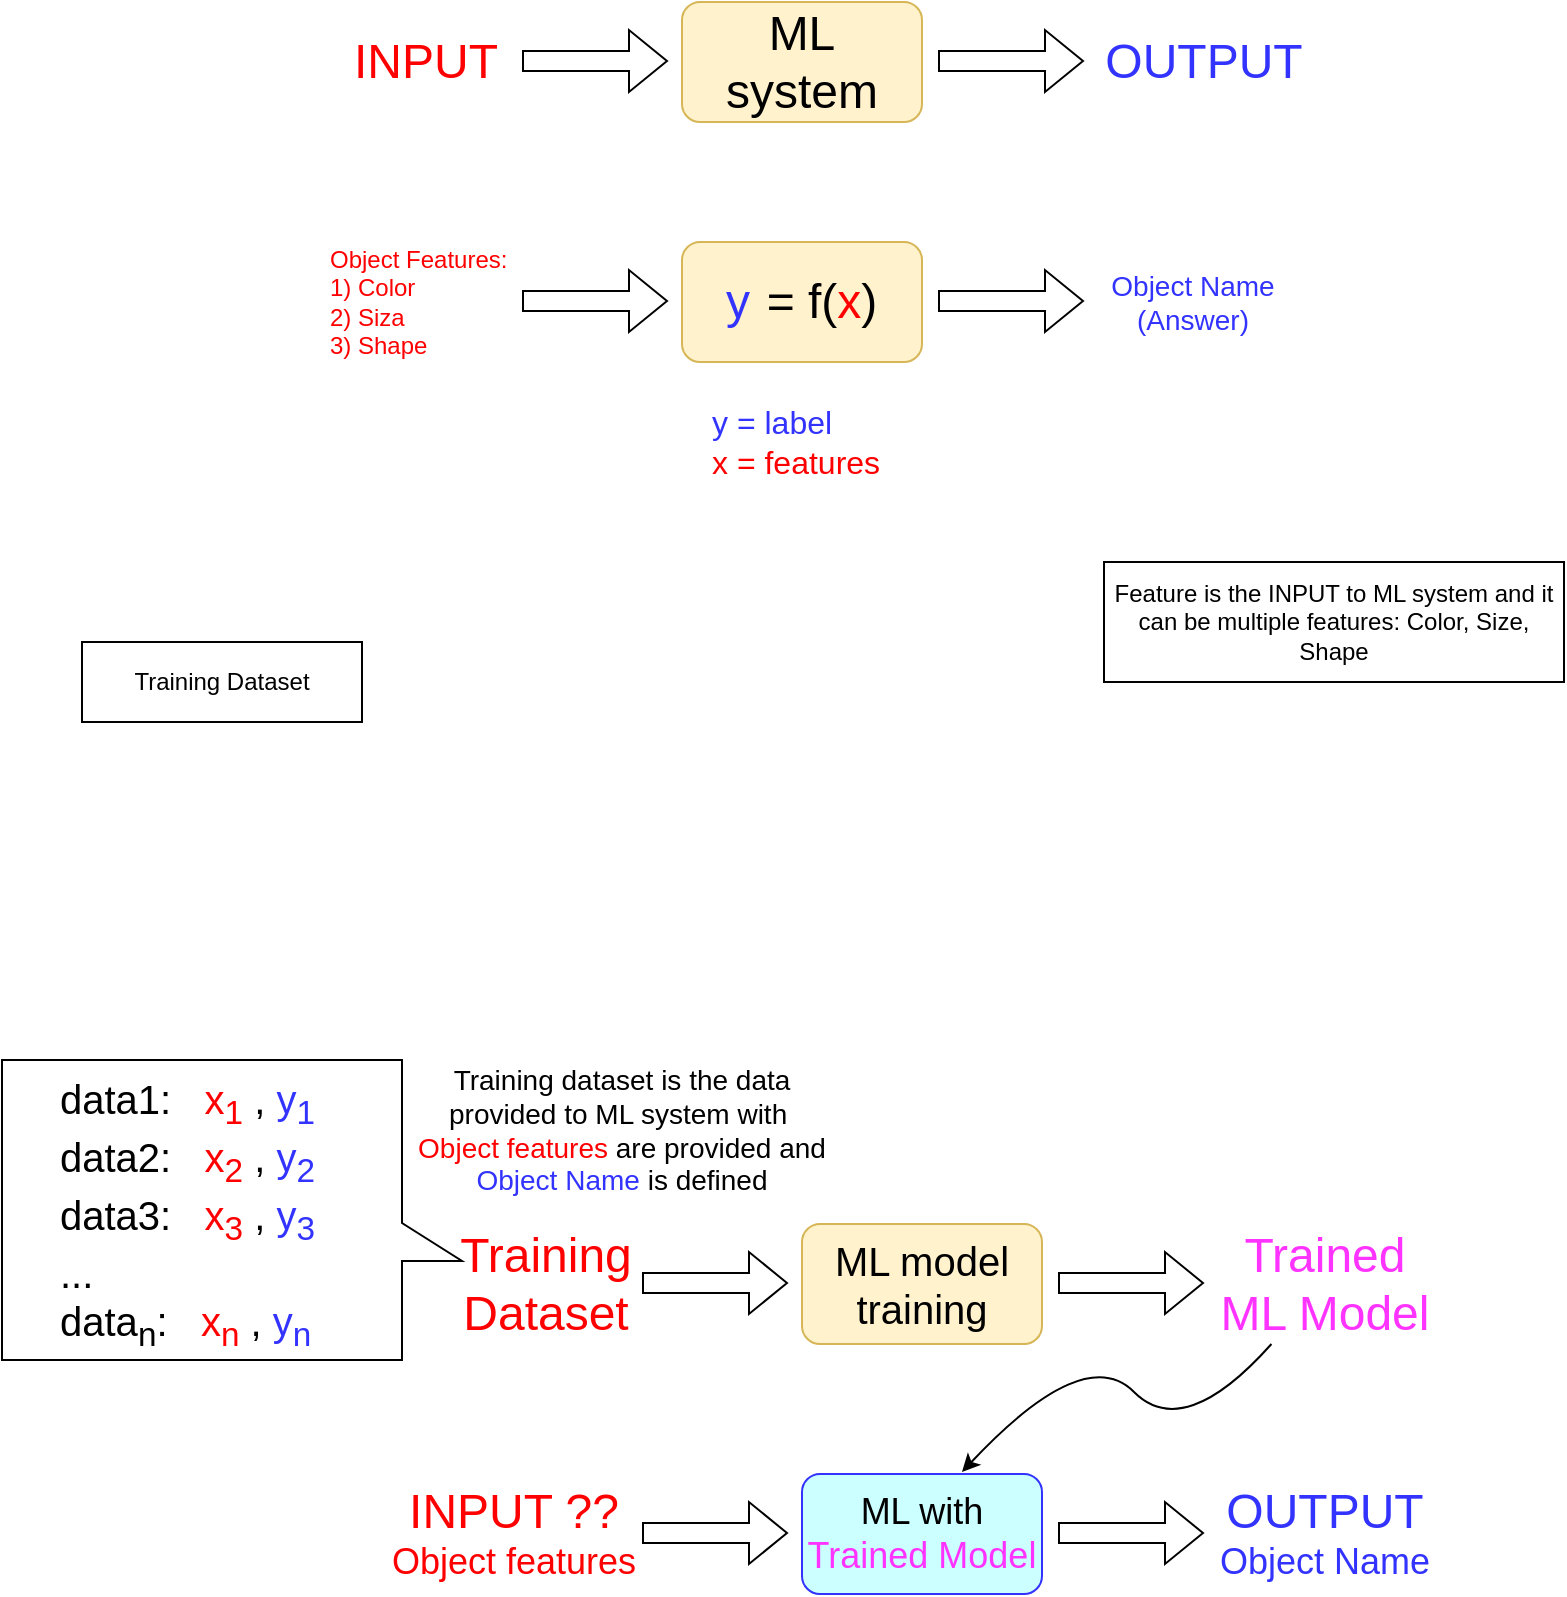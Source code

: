 <mxfile version="24.4.8" type="github">
  <diagram name="Page-1" id="zlZCmaKOIGGVb370uwEp">
    <mxGraphModel dx="746" dy="703" grid="1" gridSize="10" guides="1" tooltips="1" connect="1" arrows="1" fold="1" page="1" pageScale="1" pageWidth="827" pageHeight="1169" math="0" shadow="0">
      <root>
        <mxCell id="0" />
        <mxCell id="1" parent="0" />
        <mxCell id="Bjdl3j4RrlKzAxB7ZdO3-1" value="&lt;font style=&quot;font-size: 24px;&quot;&gt;&amp;nbsp; &amp;nbsp;= f(&lt;font color=&quot;#ff0000&quot;&gt;x&lt;/font&gt;)&lt;/font&gt;" style="rounded=1;whiteSpace=wrap;html=1;fillColor=#fff2cc;strokeColor=#d6b656;" vertex="1" parent="1">
          <mxGeometry x="350" y="210" width="120" height="60" as="geometry" />
        </mxCell>
        <mxCell id="Bjdl3j4RrlKzAxB7ZdO3-2" value="&lt;font color=&quot;#3333ff&quot;&gt;y = label&lt;/font&gt;&lt;div style=&quot;font-size: 16px;&quot;&gt;&lt;font color=&quot;#ff0000&quot;&gt;x = features&lt;/font&gt;&lt;/div&gt;" style="rounded=0;whiteSpace=wrap;html=1;align=left;strokeColor=none;fontSize=16;" vertex="1" parent="1">
          <mxGeometry x="363" y="280" width="120" height="60" as="geometry" />
        </mxCell>
        <mxCell id="Bjdl3j4RrlKzAxB7ZdO3-5" value="&lt;font color=&quot;#3333ff&quot; style=&quot;font-size: 24px;&quot;&gt;y&lt;/font&gt;" style="rounded=1;whiteSpace=wrap;html=1;fillColor=none;strokeColor=none;" vertex="1" parent="1">
          <mxGeometry x="363" y="210" width="30" height="60" as="geometry" />
        </mxCell>
        <mxCell id="Bjdl3j4RrlKzAxB7ZdO3-7" value="Feature is the INPUT to ML system and it can be multiple features: Color, Size, Shape" style="rounded=0;whiteSpace=wrap;html=1;" vertex="1" parent="1">
          <mxGeometry x="561" y="370" width="230" height="60" as="geometry" />
        </mxCell>
        <mxCell id="Bjdl3j4RrlKzAxB7ZdO3-8" value="&lt;font style=&quot;font-size: 24px;&quot;&gt;ML&lt;/font&gt;&lt;div&gt;&lt;font style=&quot;font-size: 24px;&quot;&gt;system&lt;/font&gt;&lt;/div&gt;" style="rounded=1;whiteSpace=wrap;html=1;fillColor=#fff2cc;strokeColor=#d6b656;" vertex="1" parent="1">
          <mxGeometry x="350" y="90" width="120" height="60" as="geometry" />
        </mxCell>
        <mxCell id="Bjdl3j4RrlKzAxB7ZdO3-9" value="" style="shape=flexArrow;endArrow=classic;html=1;rounded=0;" edge="1" parent="1">
          <mxGeometry width="50" height="50" relative="1" as="geometry">
            <mxPoint x="270" y="119.5" as="sourcePoint" />
            <mxPoint x="343" y="119.5" as="targetPoint" />
          </mxGeometry>
        </mxCell>
        <mxCell id="Bjdl3j4RrlKzAxB7ZdO3-10" value="" style="shape=flexArrow;endArrow=classic;html=1;rounded=0;" edge="1" parent="1">
          <mxGeometry width="50" height="50" relative="1" as="geometry">
            <mxPoint x="478" y="119.5" as="sourcePoint" />
            <mxPoint x="551" y="119.5" as="targetPoint" />
          </mxGeometry>
        </mxCell>
        <mxCell id="Bjdl3j4RrlKzAxB7ZdO3-11" value="&lt;font&gt;&lt;span style=&quot;font-size: 24px;&quot;&gt;INPUT&lt;/span&gt;&lt;/font&gt;" style="rounded=1;whiteSpace=wrap;html=1;fillColor=none;strokeColor=none;fontColor=#FF0000;" vertex="1" parent="1">
          <mxGeometry x="172" y="90" width="100" height="60" as="geometry" />
        </mxCell>
        <mxCell id="Bjdl3j4RrlKzAxB7ZdO3-12" value="&lt;font color=&quot;#3333ff&quot;&gt;&lt;span style=&quot;font-size: 24px;&quot;&gt;OUTPUT&lt;/span&gt;&lt;/font&gt;" style="rounded=1;whiteSpace=wrap;html=1;fillColor=none;strokeColor=none;" vertex="1" parent="1">
          <mxGeometry x="561" y="90" width="100" height="60" as="geometry" />
        </mxCell>
        <mxCell id="Bjdl3j4RrlKzAxB7ZdO3-13" value="" style="shape=flexArrow;endArrow=classic;html=1;rounded=0;" edge="1" parent="1">
          <mxGeometry width="50" height="50" relative="1" as="geometry">
            <mxPoint x="270" y="239.5" as="sourcePoint" />
            <mxPoint x="343" y="239.5" as="targetPoint" />
          </mxGeometry>
        </mxCell>
        <mxCell id="Bjdl3j4RrlKzAxB7ZdO3-14" value="Object Features:&lt;div&gt;1) Color&lt;/div&gt;&lt;div&gt;2) Siza&lt;/div&gt;&lt;div&gt;3) Shape&lt;/div&gt;" style="rounded=1;whiteSpace=wrap;html=1;fillColor=none;strokeColor=none;fontColor=#FF0000;align=left;" vertex="1" parent="1">
          <mxGeometry x="172" y="210" width="100" height="60" as="geometry" />
        </mxCell>
        <mxCell id="Bjdl3j4RrlKzAxB7ZdO3-15" value="" style="shape=flexArrow;endArrow=classic;html=1;rounded=0;" edge="1" parent="1">
          <mxGeometry width="50" height="50" relative="1" as="geometry">
            <mxPoint x="478" y="239.5" as="sourcePoint" />
            <mxPoint x="551" y="239.5" as="targetPoint" />
          </mxGeometry>
        </mxCell>
        <mxCell id="Bjdl3j4RrlKzAxB7ZdO3-16" value="&lt;font style=&quot;font-size: 14px;&quot; color=&quot;#3333ff&quot;&gt;Object Name&lt;/font&gt;&lt;div style=&quot;font-size: 14px;&quot;&gt;&lt;font style=&quot;font-size: 14px;&quot; color=&quot;#3333ff&quot;&gt;(Answer)&lt;/font&gt;&lt;/div&gt;" style="rounded=1;whiteSpace=wrap;html=1;fillColor=none;strokeColor=none;fontSize=14;" vertex="1" parent="1">
          <mxGeometry x="561" y="210" width="89" height="60" as="geometry" />
        </mxCell>
        <mxCell id="Bjdl3j4RrlKzAxB7ZdO3-17" value="Training Dataset" style="rounded=0;whiteSpace=wrap;html=1;" vertex="1" parent="1">
          <mxGeometry x="50" y="410" width="140" height="40" as="geometry" />
        </mxCell>
        <mxCell id="Bjdl3j4RrlKzAxB7ZdO3-18" value="&lt;font style=&quot;font-size: 20px;&quot;&gt;data1:&amp;nbsp; &amp;nbsp;&lt;font color=&quot;#ff0000&quot;&gt;x&lt;sub&gt;1&lt;/sub&gt;&lt;/font&gt; , &lt;font color=&quot;#3333ff&quot;&gt;y&lt;sub&gt;1&lt;/sub&gt;&lt;/font&gt;&lt;/font&gt;&lt;div&gt;&lt;font style=&quot;font-size: 20px;&quot;&gt;data2:&amp;nbsp; &amp;nbsp;&lt;font color=&quot;#ff0000&quot;&gt;x&lt;sub&gt;2&lt;/sub&gt;&lt;/font&gt; , &lt;font color=&quot;#3333ff&quot;&gt;y&lt;sub&gt;2&lt;/sub&gt;&lt;/font&gt; data3:&amp;nbsp; &amp;nbsp;&lt;font color=&quot;#ff0000&quot;&gt;x&lt;sub&gt;3&lt;/sub&gt;&lt;/font&gt; , &lt;font color=&quot;#3333ff&quot;&gt;y&lt;sub&gt;3&lt;/sub&gt;&lt;/font&gt;&lt;br&gt;&lt;/font&gt;&lt;/div&gt;&lt;div&gt;&lt;font style=&quot;font-size: 20px;&quot;&gt;...&lt;/font&gt;&lt;/div&gt;&lt;div&gt;&lt;font style=&quot;font-size: 20px;&quot;&gt;data&lt;sub&gt;n&lt;/sub&gt;:&amp;nbsp; &amp;nbsp;&lt;font color=&quot;#ff0000&quot;&gt;x&lt;sub&gt;n&lt;/sub&gt;&lt;/font&gt; , &lt;font color=&quot;#3333ff&quot;&gt;y&lt;sub&gt;n&lt;/sub&gt;&lt;/font&gt;&lt;/font&gt;&lt;/div&gt;" style="rounded=0;whiteSpace=wrap;html=1;align=left;strokeColor=none;" vertex="1" parent="1">
          <mxGeometry x="37" y="611" width="148" height="170" as="geometry" />
        </mxCell>
        <mxCell id="Bjdl3j4RrlKzAxB7ZdO3-19" value="Training dataset is the data provided to ML system with&amp;nbsp;&lt;div&gt;&lt;font color=&quot;#ff0000&quot;&gt;Object features&lt;/font&gt; are provided and &lt;font color=&quot;#3333ff&quot;&gt;Object Name&lt;/font&gt; is defined&lt;/div&gt;" style="rounded=1;whiteSpace=wrap;html=1;fillColor=none;strokeColor=none;fontSize=14;" vertex="1" parent="1">
          <mxGeometry x="210" y="619" width="220" height="70" as="geometry" />
        </mxCell>
        <mxCell id="Bjdl3j4RrlKzAxB7ZdO3-20" value="&lt;div&gt;&lt;font style=&quot;font-size: 20px;&quot;&gt;ML model training&lt;/font&gt;&lt;/div&gt;" style="rounded=1;whiteSpace=wrap;html=1;fillColor=#fff2cc;strokeColor=#d6b656;" vertex="1" parent="1">
          <mxGeometry x="410" y="701" width="120" height="60" as="geometry" />
        </mxCell>
        <mxCell id="Bjdl3j4RrlKzAxB7ZdO3-21" value="" style="shape=flexArrow;endArrow=classic;html=1;rounded=0;" edge="1" parent="1">
          <mxGeometry width="50" height="50" relative="1" as="geometry">
            <mxPoint x="330" y="730.5" as="sourcePoint" />
            <mxPoint x="403" y="730.5" as="targetPoint" />
          </mxGeometry>
        </mxCell>
        <mxCell id="Bjdl3j4RrlKzAxB7ZdO3-22" value="" style="shape=flexArrow;endArrow=classic;html=1;rounded=0;" edge="1" parent="1">
          <mxGeometry width="50" height="50" relative="1" as="geometry">
            <mxPoint x="538" y="730.5" as="sourcePoint" />
            <mxPoint x="611" y="730.5" as="targetPoint" />
          </mxGeometry>
        </mxCell>
        <mxCell id="Bjdl3j4RrlKzAxB7ZdO3-23" value="&lt;font&gt;&lt;span style=&quot;font-size: 24px;&quot;&gt;Training Dataset&lt;/span&gt;&lt;/font&gt;" style="rounded=1;whiteSpace=wrap;html=1;fillColor=none;strokeColor=none;fontColor=#FF0000;" vertex="1" parent="1">
          <mxGeometry x="232" y="701" width="100" height="60" as="geometry" />
        </mxCell>
        <mxCell id="Bjdl3j4RrlKzAxB7ZdO3-24" value="&lt;span style=&quot;font-size: 24px;&quot;&gt;&lt;font color=&quot;#ff33ff&quot;&gt;Trained&lt;/font&gt;&lt;/span&gt;&lt;div&gt;&lt;span style=&quot;font-size: 24px;&quot;&gt;&lt;font color=&quot;#ff33ff&quot;&gt;ML Model&lt;/font&gt;&lt;/span&gt;&lt;/div&gt;" style="rounded=1;whiteSpace=wrap;html=1;fillColor=none;strokeColor=none;" vertex="1" parent="1">
          <mxGeometry x="617" y="701" width="109" height="60" as="geometry" />
        </mxCell>
        <mxCell id="Bjdl3j4RrlKzAxB7ZdO3-25" value="&lt;div&gt;&lt;font style=&quot;font-size: 18px;&quot;&gt;ML with &lt;font color=&quot;#ff33ff&quot;&gt;Trained Model&lt;/font&gt;&lt;/font&gt;&lt;/div&gt;" style="rounded=1;whiteSpace=wrap;html=1;fillColor=#CCFFFF;strokeColor=#3333FF;" vertex="1" parent="1">
          <mxGeometry x="410" y="826" width="120" height="60" as="geometry" />
        </mxCell>
        <mxCell id="Bjdl3j4RrlKzAxB7ZdO3-26" value="" style="shape=flexArrow;endArrow=classic;html=1;rounded=0;" edge="1" parent="1">
          <mxGeometry width="50" height="50" relative="1" as="geometry">
            <mxPoint x="330" y="855.5" as="sourcePoint" />
            <mxPoint x="403" y="855.5" as="targetPoint" />
          </mxGeometry>
        </mxCell>
        <mxCell id="Bjdl3j4RrlKzAxB7ZdO3-27" value="" style="shape=flexArrow;endArrow=classic;html=1;rounded=0;" edge="1" parent="1">
          <mxGeometry width="50" height="50" relative="1" as="geometry">
            <mxPoint x="538" y="855.5" as="sourcePoint" />
            <mxPoint x="611" y="855.5" as="targetPoint" />
          </mxGeometry>
        </mxCell>
        <mxCell id="Bjdl3j4RrlKzAxB7ZdO3-28" value="&lt;div&gt;&lt;font style=&quot;font-size: 24px;&quot;&gt;INPUT ??&lt;/font&gt;&lt;div style=&quot;font-size: 18px;&quot;&gt;&lt;font style=&quot;font-size: 18px;&quot;&gt;Object features&lt;/font&gt;&lt;/div&gt;&lt;/div&gt;" style="rounded=1;whiteSpace=wrap;html=1;fillColor=none;strokeColor=none;fontColor=#FF0000;" vertex="1" parent="1">
          <mxGeometry x="200" y="826" width="132" height="60" as="geometry" />
        </mxCell>
        <mxCell id="Bjdl3j4RrlKzAxB7ZdO3-29" value="&lt;font color=&quot;#3333ff&quot;&gt;&lt;span style=&quot;font-size: 24px;&quot;&gt;OUTPUT&lt;/span&gt;&lt;/font&gt;&lt;div&gt;&lt;font style=&quot;font-size: 18px;&quot; color=&quot;#3333ff&quot;&gt;Object Name&lt;/font&gt;&lt;/div&gt;" style="rounded=1;whiteSpace=wrap;html=1;fillColor=none;strokeColor=none;" vertex="1" parent="1">
          <mxGeometry x="617" y="826" width="109" height="60" as="geometry" />
        </mxCell>
        <mxCell id="Bjdl3j4RrlKzAxB7ZdO3-31" value="" style="curved=1;endArrow=classic;html=1;rounded=0;" edge="1" parent="1" source="Bjdl3j4RrlKzAxB7ZdO3-24">
          <mxGeometry width="50" height="50" relative="1" as="geometry">
            <mxPoint x="601" y="760" as="sourcePoint" />
            <mxPoint x="490" y="825" as="targetPoint" />
            <Array as="points">
              <mxPoint x="601" y="810" />
              <mxPoint x="551" y="760" />
            </Array>
          </mxGeometry>
        </mxCell>
        <mxCell id="Bjdl3j4RrlKzAxB7ZdO3-33" value="" style="shape=callout;whiteSpace=wrap;html=1;perimeter=calloutPerimeter;fillColor=none;base=19;direction=north;position2=0.33;size=30;position=0.33;" vertex="1" parent="1">
          <mxGeometry x="10" y="619" width="230" height="150" as="geometry" />
        </mxCell>
      </root>
    </mxGraphModel>
  </diagram>
</mxfile>
